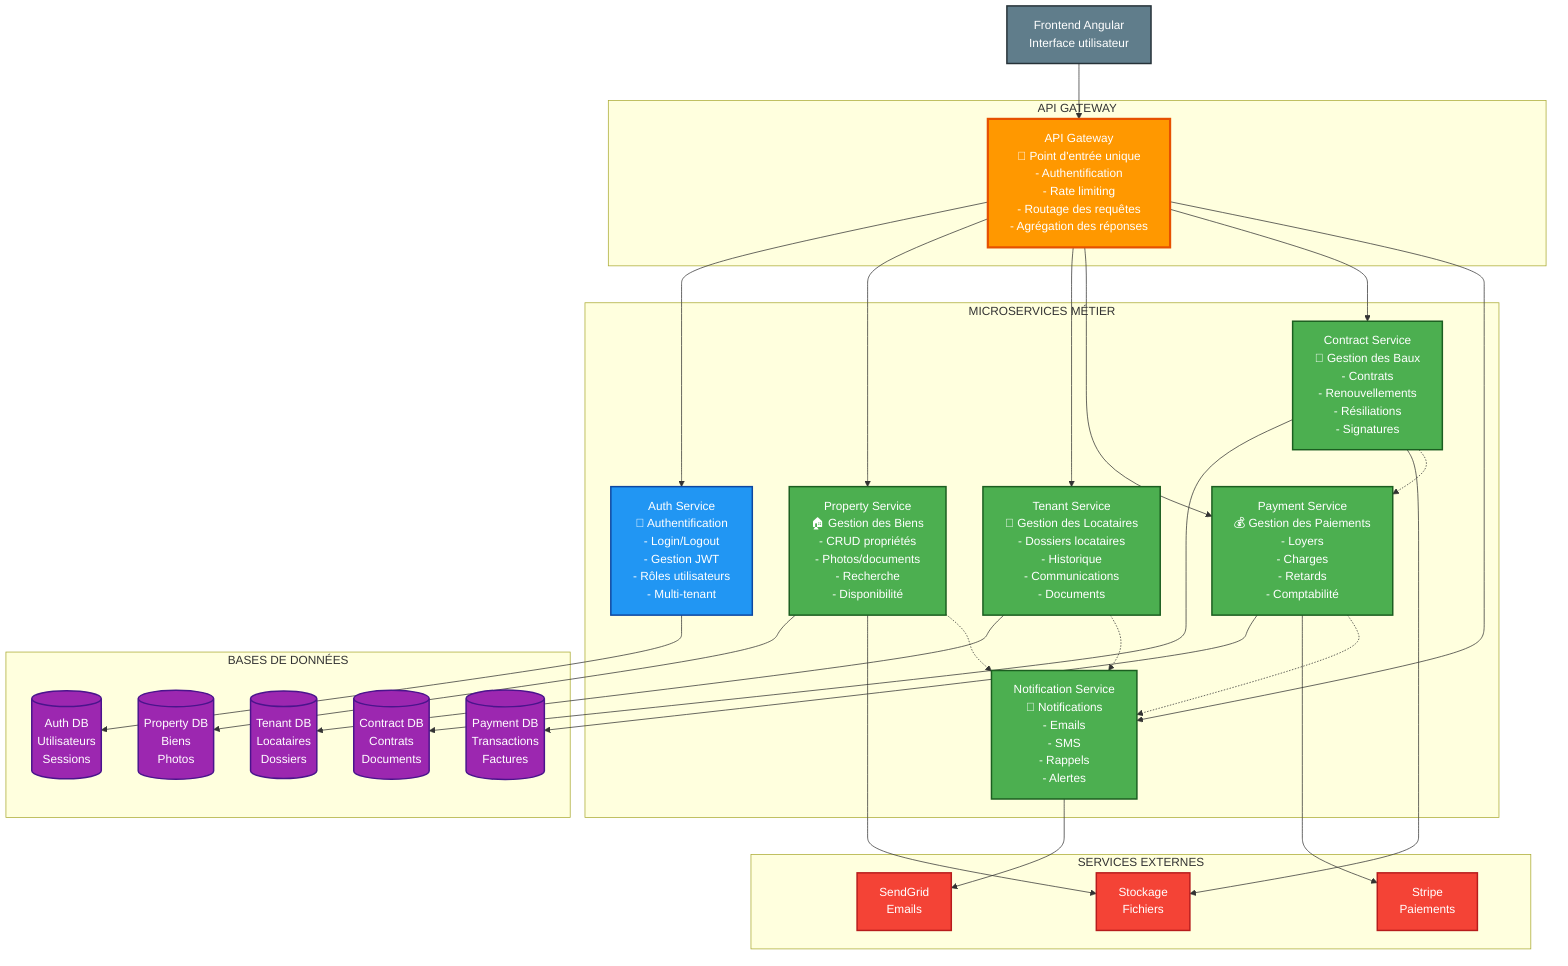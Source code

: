 graph TB
    %% Frontend
    FRONTEND[Frontend Angular<br/>Interface utilisateur]
    
    %% API Gateway - Point d'entrée unique
    subgraph "API GATEWAY"
        GATEWAY[API Gateway<br/>🚪 Point d'entrée unique<br/>- Authentification<br/>- Rate limiting<br/>- Routage des requêtes<br/>- Agrégation des réponses]
    end
    
    %% Microservices métier
    subgraph "MICROSERVICES MÉTIER"
        AUTH[Auth Service<br/>🔐 Authentification<br/>- Login/Logout<br/>- Gestion JWT<br/>- Rôles utilisateurs<br/>- Multi-tenant]
        
        PROPERTY[Property Service<br/>🏠 Gestion des Biens<br/>- CRUD propriétés<br/>- Photos/documents<br/>- Recherche<br/>- Disponibilité]
        
        TENANT[Tenant Service<br/>👥 Gestion des Locataires<br/>- Dossiers locataires<br/>- Historique<br/>- Communications<br/>- Documents]
        
        PAYMENT[Payment Service<br/>💰 Gestion des Paiements<br/>- Loyers<br/>- Charges<br/>- Retards<br/>- Comptabilité]
        
        CONTRACT[Contract Service<br/>📄 Gestion des Baux<br/>- Contrats<br/>- Renouvellements<br/>- Résiliations<br/>- Signatures]
        
        NOTIF[Notification Service<br/>📧 Notifications<br/>- Emails<br/>- SMS<br/>- Rappels<br/>- Alertes]
    end
    
    %% Bases de données
    subgraph "BASES DE DONNÉES"
        AUTH_DB[(Auth DB<br/>Utilisateurs<br/>Sessions)]
        PROP_DB[(Property DB<br/>Biens<br/>Photos)]
        TENANT_DB[(Tenant DB<br/>Locataires<br/>Dossiers)]
        PAYMENT_DB[(Payment DB<br/>Transactions<br/>Factures)]
        CONTRACT_DB[(Contract DB<br/>Contrats<br/>Documents)]
    end
    
    %% Services externes
    subgraph "SERVICES EXTERNES"
        STRIPE[Stripe<br/>Paiements]
        SENDGRID[SendGrid<br/>Emails]
        STORAGE[Stockage<br/>Fichiers]
    end
    
    %% Connexions
    FRONTEND --> GATEWAY
    
    GATEWAY --> AUTH
    GATEWAY --> PROPERTY
    GATEWAY --> TENANT
    GATEWAY --> PAYMENT
    GATEWAY --> CONTRACT
    GATEWAY --> NOTIF
    
    AUTH --> AUTH_DB
    PROPERTY --> PROP_DB
    TENANT --> TENANT_DB
    PAYMENT --> PAYMENT_DB
    CONTRACT --> CONTRACT_DB
    
    PAYMENT --> STRIPE
    NOTIF --> SENDGRID
    PROPERTY --> STORAGE
    CONTRACT --> STORAGE
    
    %% Événements entre services
    PROPERTY -.-> NOTIF
    TENANT -.-> NOTIF
    PAYMENT -.-> NOTIF
    CONTRACT -.-> PAYMENT
    
    %% Styling
    classDef gateway fill:#ff9800,stroke:#e65100,stroke-width:3px,color:#fff
    classDef auth fill:#2196f3,stroke:#0d47a1,stroke-width:2px,color:#fff
    classDef business fill:#4caf50,stroke:#1b5e20,stroke-width:2px,color:#fff
    classDef data fill:#9c27b0,stroke:#4a148c,stroke-width:2px,color:#fff
    classDef external fill:#f44336,stroke:#b71c1c,stroke-width:2px,color:#fff
    classDef frontend fill:#607d8b,stroke:#263238,stroke-width:2px,color:#fff
    
    class GATEWAY gateway
    class AUTH auth
    class PROPERTY,TENANT,PAYMENT,CONTRACT,NOTIF business
    class AUTH_DB,PROP_DB,TENANT_DB,PAYMENT_DB,CONTRACT_DB data
    class STRIPE,SENDGRID,STORAGE external
    class FRONTEND frontend